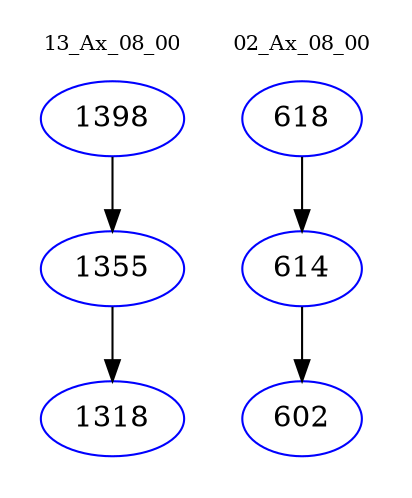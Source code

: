 digraph{
subgraph cluster_0 {
color = white
label = "13_Ax_08_00";
fontsize=10;
T0_1398 [label="1398", color="blue"]
T0_1398 -> T0_1355 [color="black"]
T0_1355 [label="1355", color="blue"]
T0_1355 -> T0_1318 [color="black"]
T0_1318 [label="1318", color="blue"]
}
subgraph cluster_1 {
color = white
label = "02_Ax_08_00";
fontsize=10;
T1_618 [label="618", color="blue"]
T1_618 -> T1_614 [color="black"]
T1_614 [label="614", color="blue"]
T1_614 -> T1_602 [color="black"]
T1_602 [label="602", color="blue"]
}
}
